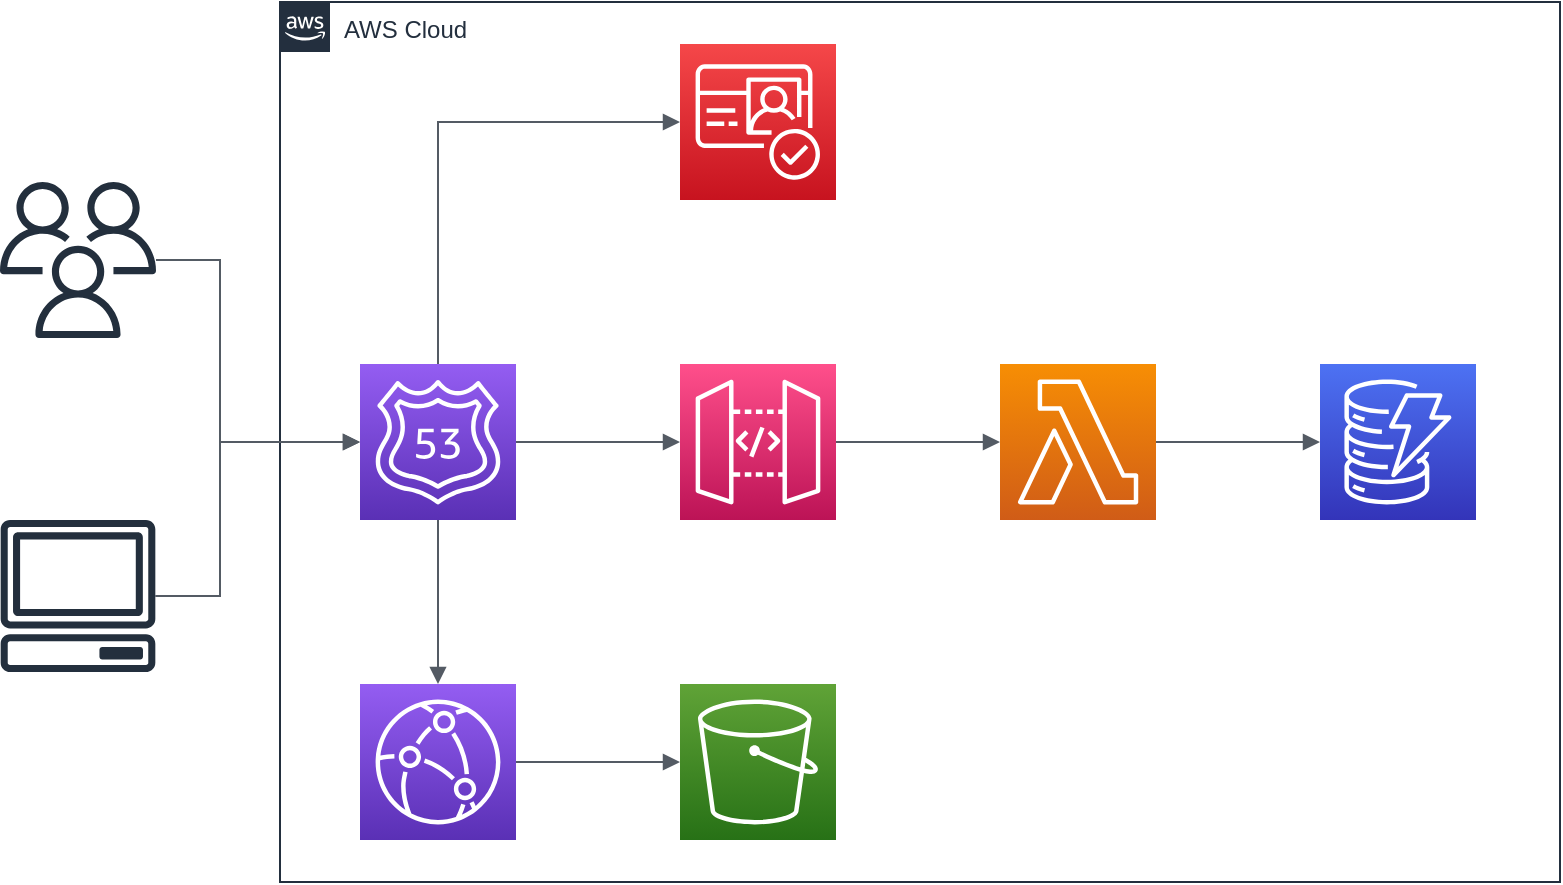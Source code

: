 <mxfile version="21.0.6" type="device"><diagram name="Page-1" id="CNokD0G1qOSVGsy93lyl"><mxGraphModel dx="1195" dy="637" grid="1" gridSize="10" guides="1" tooltips="1" connect="1" arrows="1" fold="1" page="1" pageScale="1" pageWidth="850" pageHeight="1100" math="0" shadow="0"><root><mxCell id="0"/><mxCell id="1" parent="0"/><mxCell id="6HafGSd4WIplarvgo3gV-1" value="AWS Cloud" style="points=[[0,0],[0.25,0],[0.5,0],[0.75,0],[1,0],[1,0.25],[1,0.5],[1,0.75],[1,1],[0.75,1],[0.5,1],[0.25,1],[0,1],[0,0.75],[0,0.5],[0,0.25]];outlineConnect=0;gradientColor=none;html=1;whiteSpace=wrap;fontSize=12;fontStyle=0;container=1;pointerEvents=0;collapsible=0;recursiveResize=0;shape=mxgraph.aws4.group;grIcon=mxgraph.aws4.group_aws_cloud_alt;strokeColor=#232F3E;fillColor=none;verticalAlign=top;align=left;spacingLeft=30;fontColor=#232F3E;dashed=0;" vertex="1" parent="1"><mxGeometry x="160" width="640" height="440" as="geometry"/></mxCell><mxCell id="6HafGSd4WIplarvgo3gV-8" style="edgeStyle=orthogonalEdgeStyle;rounded=0;orthogonalLoop=1;jettySize=auto;html=1;entryX=0.5;entryY=0;entryDx=0;entryDy=0;entryPerimeter=0;strokeColor=#545B64;endArrow=block;endFill=1;" edge="1" parent="6HafGSd4WIplarvgo3gV-1" source="6HafGSd4WIplarvgo3gV-4" target="6HafGSd4WIplarvgo3gV-7"><mxGeometry relative="1" as="geometry"/></mxCell><mxCell id="6HafGSd4WIplarvgo3gV-12" style="edgeStyle=orthogonalEdgeStyle;rounded=0;orthogonalLoop=1;jettySize=auto;html=1;exitX=1;exitY=0.5;exitDx=0;exitDy=0;exitPerimeter=0;strokeColor=#545B64;endArrow=block;endFill=1;" edge="1" parent="6HafGSd4WIplarvgo3gV-1" source="6HafGSd4WIplarvgo3gV-4" target="6HafGSd4WIplarvgo3gV-11"><mxGeometry relative="1" as="geometry"/></mxCell><mxCell id="6HafGSd4WIplarvgo3gV-18" style="edgeStyle=orthogonalEdgeStyle;rounded=0;orthogonalLoop=1;jettySize=auto;html=1;exitX=0.5;exitY=0;exitDx=0;exitDy=0;exitPerimeter=0;entryX=0;entryY=0.5;entryDx=0;entryDy=0;entryPerimeter=0;strokeColor=#545B64;endArrow=block;endFill=1;" edge="1" parent="6HafGSd4WIplarvgo3gV-1" source="6HafGSd4WIplarvgo3gV-4" target="6HafGSd4WIplarvgo3gV-17"><mxGeometry relative="1" as="geometry"/></mxCell><mxCell id="6HafGSd4WIplarvgo3gV-4" value="" style="sketch=0;points=[[0,0,0],[0.25,0,0],[0.5,0,0],[0.75,0,0],[1,0,0],[0,1,0],[0.25,1,0],[0.5,1,0],[0.75,1,0],[1,1,0],[0,0.25,0],[0,0.5,0],[0,0.75,0],[1,0.25,0],[1,0.5,0],[1,0.75,0]];outlineConnect=0;fontColor=#232F3E;gradientColor=#945DF2;gradientDirection=north;fillColor=#5A30B5;strokeColor=#ffffff;dashed=0;verticalLabelPosition=bottom;verticalAlign=top;align=center;html=1;fontSize=12;fontStyle=0;aspect=fixed;shape=mxgraph.aws4.resourceIcon;resIcon=mxgraph.aws4.route_53;" vertex="1" parent="6HafGSd4WIplarvgo3gV-1"><mxGeometry x="40" y="181" width="78" height="78" as="geometry"/></mxCell><mxCell id="6HafGSd4WIplarvgo3gV-10" style="edgeStyle=orthogonalEdgeStyle;rounded=0;orthogonalLoop=1;jettySize=auto;html=1;exitX=1;exitY=0.5;exitDx=0;exitDy=0;exitPerimeter=0;entryX=0;entryY=0.5;entryDx=0;entryDy=0;entryPerimeter=0;strokeColor=#545B64;endArrow=block;endFill=1;" edge="1" parent="6HafGSd4WIplarvgo3gV-1" source="6HafGSd4WIplarvgo3gV-7" target="6HafGSd4WIplarvgo3gV-9"><mxGeometry relative="1" as="geometry"/></mxCell><mxCell id="6HafGSd4WIplarvgo3gV-7" value="" style="sketch=0;points=[[0,0,0],[0.25,0,0],[0.5,0,0],[0.75,0,0],[1,0,0],[0,1,0],[0.25,1,0],[0.5,1,0],[0.75,1,0],[1,1,0],[0,0.25,0],[0,0.5,0],[0,0.75,0],[1,0.25,0],[1,0.5,0],[1,0.75,0]];outlineConnect=0;fontColor=#232F3E;gradientColor=#945DF2;gradientDirection=north;fillColor=#5A30B5;strokeColor=#ffffff;dashed=0;verticalLabelPosition=bottom;verticalAlign=top;align=center;html=1;fontSize=12;fontStyle=0;aspect=fixed;shape=mxgraph.aws4.resourceIcon;resIcon=mxgraph.aws4.cloudfront;" vertex="1" parent="6HafGSd4WIplarvgo3gV-1"><mxGeometry x="40" y="341" width="78" height="78" as="geometry"/></mxCell><mxCell id="6HafGSd4WIplarvgo3gV-9" value="" style="sketch=0;points=[[0,0,0],[0.25,0,0],[0.5,0,0],[0.75,0,0],[1,0,0],[0,1,0],[0.25,1,0],[0.5,1,0],[0.75,1,0],[1,1,0],[0,0.25,0],[0,0.5,0],[0,0.75,0],[1,0.25,0],[1,0.5,0],[1,0.75,0]];outlineConnect=0;fontColor=#232F3E;gradientColor=#60A337;gradientDirection=north;fillColor=#277116;strokeColor=#ffffff;dashed=0;verticalLabelPosition=bottom;verticalAlign=top;align=center;html=1;fontSize=12;fontStyle=0;aspect=fixed;shape=mxgraph.aws4.resourceIcon;resIcon=mxgraph.aws4.s3;" vertex="1" parent="6HafGSd4WIplarvgo3gV-1"><mxGeometry x="200" y="341" width="78" height="78" as="geometry"/></mxCell><mxCell id="6HafGSd4WIplarvgo3gV-14" style="edgeStyle=orthogonalEdgeStyle;rounded=0;orthogonalLoop=1;jettySize=auto;html=1;entryX=0;entryY=0.5;entryDx=0;entryDy=0;entryPerimeter=0;strokeColor=#545B64;endArrow=block;endFill=1;" edge="1" parent="6HafGSd4WIplarvgo3gV-1" source="6HafGSd4WIplarvgo3gV-11" target="6HafGSd4WIplarvgo3gV-13"><mxGeometry relative="1" as="geometry"/></mxCell><mxCell id="6HafGSd4WIplarvgo3gV-11" value="" style="sketch=0;points=[[0,0,0],[0.25,0,0],[0.5,0,0],[0.75,0,0],[1,0,0],[0,1,0],[0.25,1,0],[0.5,1,0],[0.75,1,0],[1,1,0],[0,0.25,0],[0,0.5,0],[0,0.75,0],[1,0.25,0],[1,0.5,0],[1,0.75,0]];outlineConnect=0;fontColor=#232F3E;gradientColor=#FF4F8B;gradientDirection=north;fillColor=#BC1356;strokeColor=#ffffff;dashed=0;verticalLabelPosition=bottom;verticalAlign=top;align=center;html=1;fontSize=12;fontStyle=0;aspect=fixed;shape=mxgraph.aws4.resourceIcon;resIcon=mxgraph.aws4.api_gateway;" vertex="1" parent="6HafGSd4WIplarvgo3gV-1"><mxGeometry x="200" y="181" width="78" height="78" as="geometry"/></mxCell><mxCell id="6HafGSd4WIplarvgo3gV-16" style="edgeStyle=orthogonalEdgeStyle;rounded=0;orthogonalLoop=1;jettySize=auto;html=1;strokeColor=#545B64;endArrow=block;endFill=1;" edge="1" parent="6HafGSd4WIplarvgo3gV-1" source="6HafGSd4WIplarvgo3gV-13" target="6HafGSd4WIplarvgo3gV-15"><mxGeometry relative="1" as="geometry"/></mxCell><mxCell id="6HafGSd4WIplarvgo3gV-13" value="" style="sketch=0;points=[[0,0,0],[0.25,0,0],[0.5,0,0],[0.75,0,0],[1,0,0],[0,1,0],[0.25,1,0],[0.5,1,0],[0.75,1,0],[1,1,0],[0,0.25,0],[0,0.5,0],[0,0.75,0],[1,0.25,0],[1,0.5,0],[1,0.75,0]];outlineConnect=0;fontColor=#232F3E;gradientColor=#F78E04;gradientDirection=north;fillColor=#D05C17;strokeColor=#ffffff;dashed=0;verticalLabelPosition=bottom;verticalAlign=top;align=center;html=1;fontSize=12;fontStyle=0;aspect=fixed;shape=mxgraph.aws4.resourceIcon;resIcon=mxgraph.aws4.lambda;" vertex="1" parent="6HafGSd4WIplarvgo3gV-1"><mxGeometry x="360" y="181" width="78" height="78" as="geometry"/></mxCell><mxCell id="6HafGSd4WIplarvgo3gV-15" value="" style="sketch=0;points=[[0,0,0],[0.25,0,0],[0.5,0,0],[0.75,0,0],[1,0,0],[0,1,0],[0.25,1,0],[0.5,1,0],[0.75,1,0],[1,1,0],[0,0.25,0],[0,0.5,0],[0,0.75,0],[1,0.25,0],[1,0.5,0],[1,0.75,0]];outlineConnect=0;fontColor=#232F3E;gradientColor=#4D72F3;gradientDirection=north;fillColor=#3334B9;strokeColor=#ffffff;dashed=0;verticalLabelPosition=bottom;verticalAlign=top;align=center;html=1;fontSize=12;fontStyle=0;aspect=fixed;shape=mxgraph.aws4.resourceIcon;resIcon=mxgraph.aws4.dynamodb;" vertex="1" parent="6HafGSd4WIplarvgo3gV-1"><mxGeometry x="520" y="181" width="78" height="78" as="geometry"/></mxCell><mxCell id="6HafGSd4WIplarvgo3gV-17" value="" style="sketch=0;points=[[0,0,0],[0.25,0,0],[0.5,0,0],[0.75,0,0],[1,0,0],[0,1,0],[0.25,1,0],[0.5,1,0],[0.75,1,0],[1,1,0],[0,0.25,0],[0,0.5,0],[0,0.75,0],[1,0.25,0],[1,0.5,0],[1,0.75,0]];outlineConnect=0;fontColor=#232F3E;gradientColor=#F54749;gradientDirection=north;fillColor=#C7131F;strokeColor=#ffffff;dashed=0;verticalLabelPosition=bottom;verticalAlign=top;align=center;html=1;fontSize=12;fontStyle=0;aspect=fixed;shape=mxgraph.aws4.resourceIcon;resIcon=mxgraph.aws4.cognito;" vertex="1" parent="6HafGSd4WIplarvgo3gV-1"><mxGeometry x="200" y="21" width="78" height="78" as="geometry"/></mxCell><mxCell id="6HafGSd4WIplarvgo3gV-20" style="edgeStyle=orthogonalEdgeStyle;rounded=0;orthogonalLoop=1;jettySize=auto;html=1;entryX=0;entryY=0.5;entryDx=0;entryDy=0;entryPerimeter=0;strokeColor=#545B64;endArrow=block;endFill=1;" edge="1" parent="1" source="6HafGSd4WIplarvgo3gV-2" target="6HafGSd4WIplarvgo3gV-4"><mxGeometry relative="1" as="geometry"><Array as="points"><mxPoint x="130" y="129"/><mxPoint x="130" y="220"/></Array></mxGeometry></mxCell><mxCell id="6HafGSd4WIplarvgo3gV-2" value="" style="sketch=0;outlineConnect=0;fontColor=#232F3E;gradientColor=none;fillColor=#232F3D;strokeColor=none;dashed=0;verticalLabelPosition=bottom;verticalAlign=top;align=center;html=1;fontSize=12;fontStyle=0;aspect=fixed;pointerEvents=1;shape=mxgraph.aws4.users;" vertex="1" parent="1"><mxGeometry x="20" y="90" width="78" height="78" as="geometry"/></mxCell><mxCell id="6HafGSd4WIplarvgo3gV-19" style="edgeStyle=orthogonalEdgeStyle;rounded=0;orthogonalLoop=1;jettySize=auto;html=1;strokeColor=#545B64;endArrow=block;endFill=1;" edge="1" parent="1" source="6HafGSd4WIplarvgo3gV-3" target="6HafGSd4WIplarvgo3gV-4"><mxGeometry relative="1" as="geometry"><Array as="points"><mxPoint x="130" y="297"/><mxPoint x="130" y="220"/></Array></mxGeometry></mxCell><mxCell id="6HafGSd4WIplarvgo3gV-3" value="" style="sketch=0;outlineConnect=0;fontColor=#232F3E;gradientColor=none;fillColor=#232F3D;strokeColor=none;dashed=0;verticalLabelPosition=bottom;verticalAlign=top;align=center;html=1;fontSize=12;fontStyle=0;aspect=fixed;pointerEvents=1;shape=mxgraph.aws4.client;" vertex="1" parent="1"><mxGeometry x="20" y="259" width="78" height="76" as="geometry"/></mxCell></root></mxGraphModel></diagram></mxfile>